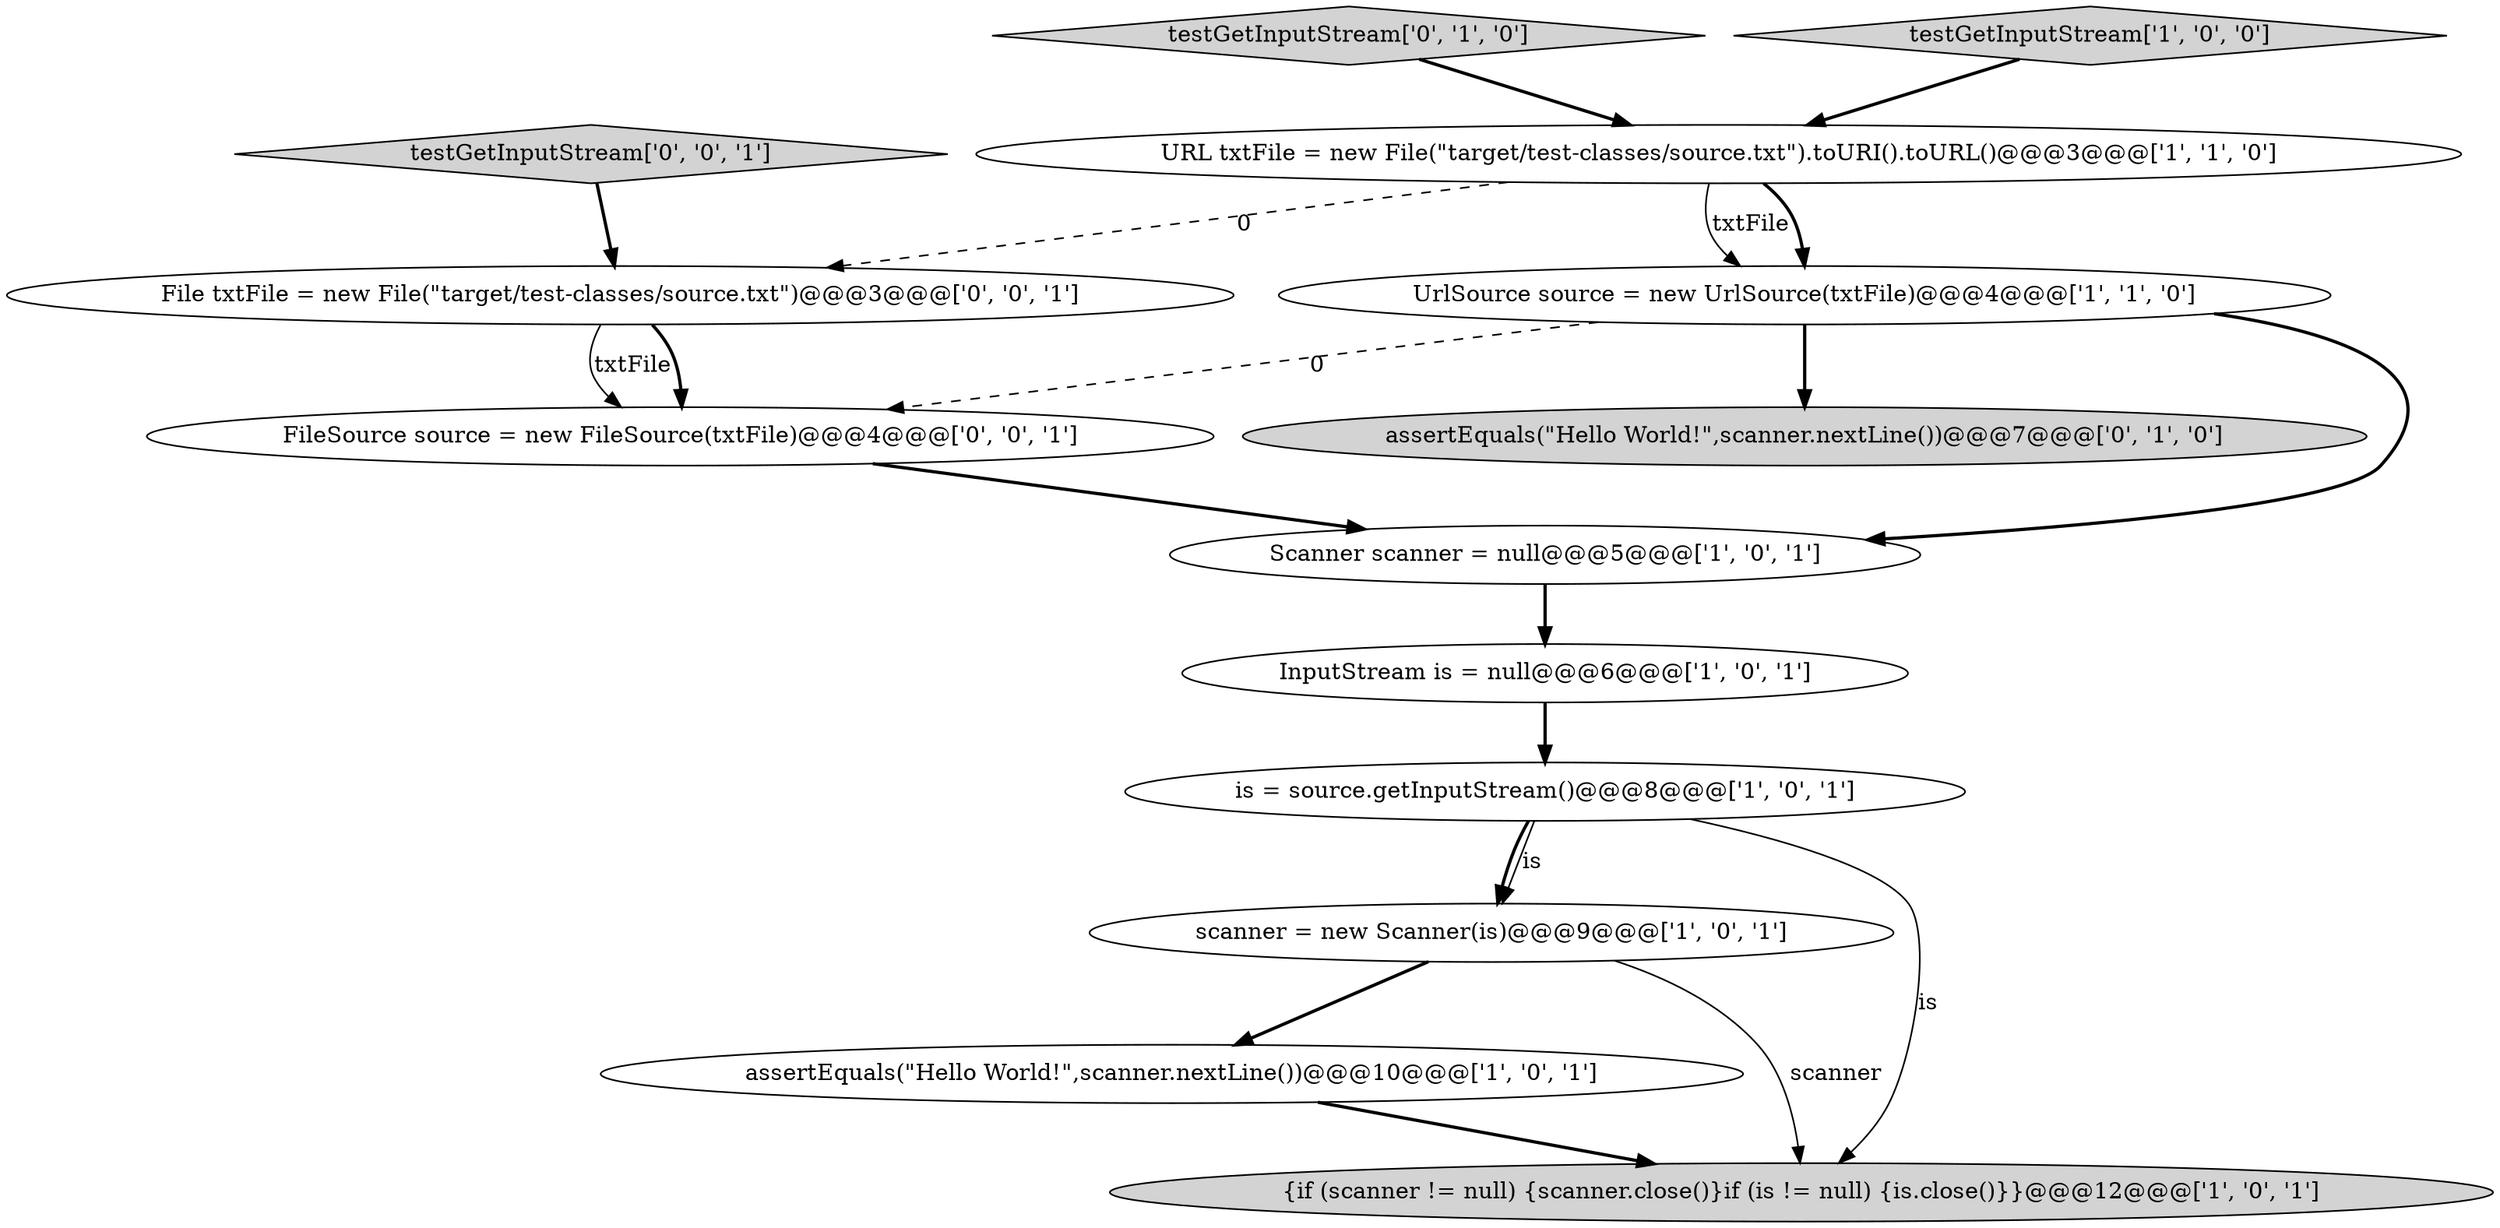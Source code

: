 digraph {
4 [style = filled, label = "scanner = new Scanner(is)@@@9@@@['1', '0', '1']", fillcolor = white, shape = ellipse image = "AAA0AAABBB1BBB"];
9 [style = filled, label = "testGetInputStream['0', '1', '0']", fillcolor = lightgray, shape = diamond image = "AAA0AAABBB2BBB"];
10 [style = filled, label = "assertEquals(\"Hello World!\",scanner.nextLine())@@@7@@@['0', '1', '0']", fillcolor = lightgray, shape = ellipse image = "AAA0AAABBB2BBB"];
5 [style = filled, label = "assertEquals(\"Hello World!\",scanner.nextLine())@@@10@@@['1', '0', '1']", fillcolor = white, shape = ellipse image = "AAA0AAABBB1BBB"];
8 [style = filled, label = "Scanner scanner = null@@@5@@@['1', '0', '1']", fillcolor = white, shape = ellipse image = "AAA0AAABBB1BBB"];
6 [style = filled, label = "UrlSource source = new UrlSource(txtFile)@@@4@@@['1', '1', '0']", fillcolor = white, shape = ellipse image = "AAA0AAABBB1BBB"];
12 [style = filled, label = "FileSource source = new FileSource(txtFile)@@@4@@@['0', '0', '1']", fillcolor = white, shape = ellipse image = "AAA0AAABBB3BBB"];
3 [style = filled, label = "InputStream is = null@@@6@@@['1', '0', '1']", fillcolor = white, shape = ellipse image = "AAA0AAABBB1BBB"];
0 [style = filled, label = "{if (scanner != null) {scanner.close()}if (is != null) {is.close()}}@@@12@@@['1', '0', '1']", fillcolor = lightgray, shape = ellipse image = "AAA0AAABBB1BBB"];
1 [style = filled, label = "testGetInputStream['1', '0', '0']", fillcolor = lightgray, shape = diamond image = "AAA0AAABBB1BBB"];
11 [style = filled, label = "testGetInputStream['0', '0', '1']", fillcolor = lightgray, shape = diamond image = "AAA0AAABBB3BBB"];
7 [style = filled, label = "URL txtFile = new File(\"target/test-classes/source.txt\").toURI().toURL()@@@3@@@['1', '1', '0']", fillcolor = white, shape = ellipse image = "AAA0AAABBB1BBB"];
13 [style = filled, label = "File txtFile = new File(\"target/test-classes/source.txt\")@@@3@@@['0', '0', '1']", fillcolor = white, shape = ellipse image = "AAA0AAABBB3BBB"];
2 [style = filled, label = "is = source.getInputStream()@@@8@@@['1', '0', '1']", fillcolor = white, shape = ellipse image = "AAA0AAABBB1BBB"];
6->8 [style = bold, label=""];
13->12 [style = solid, label="txtFile"];
13->12 [style = bold, label=""];
7->6 [style = solid, label="txtFile"];
8->3 [style = bold, label=""];
7->13 [style = dashed, label="0"];
3->2 [style = bold, label=""];
5->0 [style = bold, label=""];
9->7 [style = bold, label=""];
2->4 [style = bold, label=""];
4->5 [style = bold, label=""];
2->4 [style = solid, label="is"];
1->7 [style = bold, label=""];
6->10 [style = bold, label=""];
12->8 [style = bold, label=""];
11->13 [style = bold, label=""];
7->6 [style = bold, label=""];
2->0 [style = solid, label="is"];
4->0 [style = solid, label="scanner"];
6->12 [style = dashed, label="0"];
}
